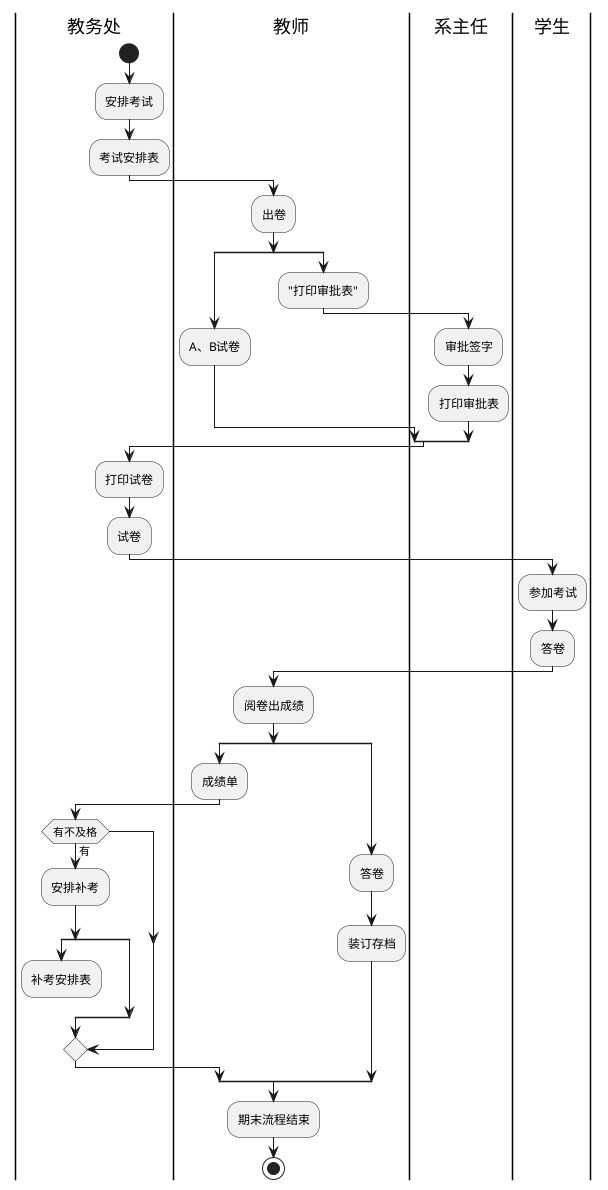 @startuml
|教务处|
start
:安排考试;
:考试安排表;
|教师|
:出卷;
split
:A、B试卷;
split again
:"打印审批表";
|系主任|
:审批签字;
:打印审批表;
end split
|教务处|
:打印试卷;
:试卷;
|学生|
:参加考试;
:答卷;
|教师|
:阅卷出成绩;
split
:成绩单;
|教务处|
if(有不及格) then (有)
:安排补考;
split
:补考安排表;
detach
split again
 end split
endif
split again
|教师|
:答卷;
:装订存档;
|教师|
end split
:期末流程结束;
stop
@enduml